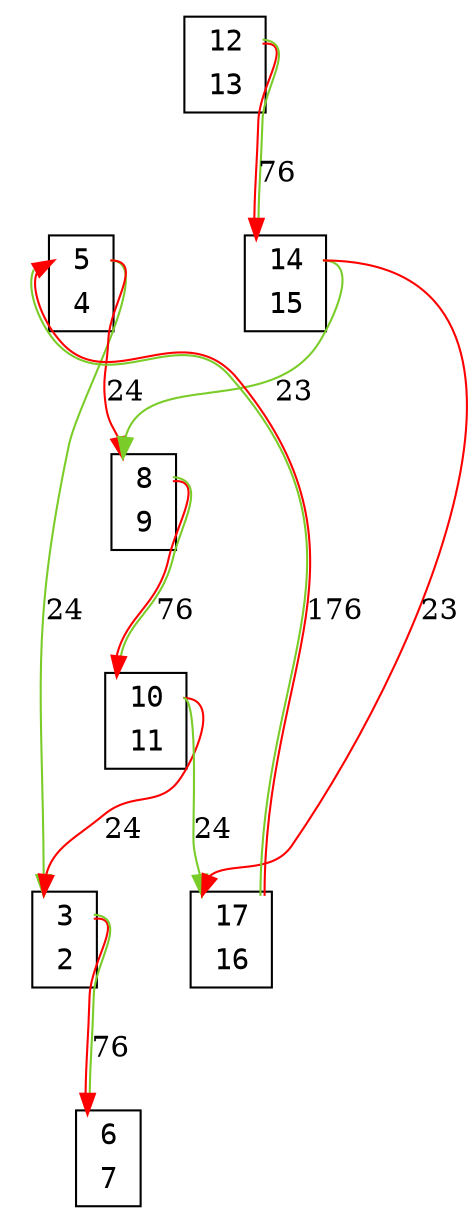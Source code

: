 digraph my_graph {
node[fontname=<Courier>,shape=<plaintext>]
vertex_0x7f3991816040_0x7f3991f1eee0[label=<<TABLE bgcolor = "white">
<TR><TD BORDER = "0" PORT = "port_0x7f3991816040_in"></TD><TD BORDER = "0" PORT = "port_">3</TD><TD BORDER = "0" PORT = "port_0x7f3991816040_out"></TD></TR>
<TR><TD BORDER = "0" PORT = "port_0x7f3991f1eee0_out"></TD><TD BORDER = "0" PORT = "port_">2</TD><TD BORDER = "0" PORT = "port_0x7f3991f1eee0_in"></TD></TR>
</TABLE>>,style=<filled>,color=<black>,fillcolor=<white>]
vertex_0x7f395cc16040_0x7f395cc16100[label=<<TABLE bgcolor = "white">
<TR><TD BORDER = "0" PORT = "port_0x7f395cc16040_in"></TD><TD BORDER = "0" PORT = "port_">5</TD><TD BORDER = "0" PORT = "port_0x7f395cc16040_out"></TD></TR>
<TR><TD BORDER = "0" PORT = "port_0x7f395cc16100_out"></TD><TD BORDER = "0" PORT = "port_">4</TD><TD BORDER = "0" PORT = "port_0x7f395cc16100_in"></TD></TR>
</TABLE>>,style=<filled>,color=<black>,fillcolor=<white>]
vertex_0x7f395c8160a0_0x7f3991f1ef10[label=<<TABLE bgcolor = "white">
<TR><TD BORDER = "0" PORT = "port_0x7f395c8160a0_in"></TD><TD BORDER = "0" PORT = "port_">6</TD><TD BORDER = "0" PORT = "port_0x7f395c8160a0_out"></TD></TR>
<TR><TD BORDER = "0" PORT = "port_0x7f3991f1ef10_out"></TD><TD BORDER = "0" PORT = "port_">7</TD><TD BORDER = "0" PORT = "port_0x7f3991f1ef10_in"></TD></TR>
</TABLE>>,style=<filled>,color=<black>,fillcolor=<white>]
vertex_0x7f39914160d0_0x7f39914161c0[label=<<TABLE bgcolor = "white">
<TR><TD BORDER = "0" PORT = "port_0x7f39914160d0_in"></TD><TD BORDER = "0" PORT = "port_">8</TD><TD BORDER = "0" PORT = "port_0x7f39914160d0_out"></TD></TR>
<TR><TD BORDER = "0" PORT = "port_0x7f39914161c0_out"></TD><TD BORDER = "0" PORT = "port_">9</TD><TD BORDER = "0" PORT = "port_0x7f39914161c0_in"></TD></TR>
</TABLE>>,style=<filled>,color=<black>,fillcolor=<white>]
vertex_0x7f3991fa72e0_0x7f3991fa7c70[label=<<TABLE bgcolor = "white">
<TR><TD BORDER = "0" PORT = "port_0x7f3991fa7c70_in"></TD><TD BORDER = "0" PORT = "port_">10</TD><TD BORDER = "0" PORT = "port_0x7f3991fa7c70_out"></TD></TR>
<TR><TD BORDER = "0" PORT = "port_0x7f3991fa72e0_out"></TD><TD BORDER = "0" PORT = "port_">11</TD><TD BORDER = "0" PORT = "port_0x7f3991fa72e0_in"></TD></TR>
</TABLE>>,style=<filled>,color=<black>,fillcolor=<white>]
vertex_0x7f3991f1ee20_0x7f3991fa7250[label=<<TABLE bgcolor = "white">
<TR><TD BORDER = "0" PORT = "port_0x7f3991fa7250_in"></TD><TD BORDER = "0" PORT = "port_">12</TD><TD BORDER = "0" PORT = "port_0x7f3991fa7250_out"></TD></TR>
<TR><TD BORDER = "0" PORT = "port_0x7f3991f1ee20_out"></TD><TD BORDER = "0" PORT = "port_">13</TD><TD BORDER = "0" PORT = "port_0x7f3991f1ee20_in"></TD></TR>
</TABLE>>,style=<filled>,color=<black>,fillcolor=<white>]
vertex_0x7f395d016130_0x7f3991816100[label=<<TABLE bgcolor = "white">
<TR><TD BORDER = "0" PORT = "port_0x7f395d016130_in"></TD><TD BORDER = "0" PORT = "port_">14</TD><TD BORDER = "0" PORT = "port_0x7f395d016130_out"></TD></TR>
<TR><TD BORDER = "0" PORT = "port_0x7f3991816100_out"></TD><TD BORDER = "0" PORT = "port_">15</TD><TD BORDER = "0" PORT = "port_0x7f3991816100_in"></TD></TR>
</TABLE>>,style=<filled>,color=<black>,fillcolor=<white>]
vertex_0x7f39918160a0_0x7f3991fa7430[label=<<TABLE bgcolor = "white">
<TR><TD BORDER = "0" PORT = "port_0x7f39918160a0_in"></TD><TD BORDER = "0" PORT = "port_">17</TD><TD BORDER = "0" PORT = "port_0x7f39918160a0_out"></TD></TR>
<TR><TD BORDER = "0" PORT = "port_0x7f3991fa7430_out"></TD><TD BORDER = "0" PORT = "port_">16</TD><TD BORDER = "0" PORT = "port_0x7f3991fa7430_in"></TD></TR>
</TABLE>>,style=<filled>,color=<black>,fillcolor=<white>]
vertex_0x7f395cc16040_0x7f395cc16100:port_0x7f395cc16040_out->vertex_0x7f3991816040_0x7f3991f1eee0:port_0x7f3991816040_in[label="24",len=<0>,K=<0>,color=<0.250 0.800 0.800>]
vertex_0x7f3991816040_0x7f3991f1eee0:port_0x7f3991816040_out->vertex_0x7f395c8160a0_0x7f3991f1ef10:port_0x7f395c8160a0_in[label="76",len=<0>,K=<0>,color=<0 1 1:0.250 0.800 0.800>]
vertex_0x7f39914160d0_0x7f39914161c0:port_0x7f39914160d0_out->vertex_0x7f3991fa72e0_0x7f3991fa7c70:port_0x7f3991fa7c70_in[label="76",len=<0>,K=<0>,color=<0 1 1:0.250 0.800 0.800>]
vertex_0x7f3991f1ee20_0x7f3991fa7250:port_0x7f3991fa7250_out->vertex_0x7f395d016130_0x7f3991816100:port_0x7f395d016130_in[label="76",len=<0>,K=<0>,color=<0 1 1:0.250 0.800 0.800>]
vertex_0x7f39918160a0_0x7f3991fa7430:port_0x7f39918160a0_out->vertex_0x7f395cc16040_0x7f395cc16100:port_0x7f395cc16040_in[label="176",len=<0>,K=<0>,color=<0 1 1:0.250 0.800 0.800>]
vertex_0x7f3991fa72e0_0x7f3991fa7c70:port_0x7f3991fa7c70_out->vertex_0x7f3991816040_0x7f3991f1eee0:port_0x7f3991816040_in[label="24",len=<0>,K=<0>,color=<0 1 1>]
vertex_0x7f395cc16040_0x7f395cc16100:port_0x7f395cc16040_out->vertex_0x7f39914160d0_0x7f39914161c0:port_0x7f39914160d0_in[label="24",len=<0>,K=<0>,color=<0 1 1>]
vertex_0x7f3991fa72e0_0x7f3991fa7c70:port_0x7f3991fa7c70_out->vertex_0x7f39918160a0_0x7f3991fa7430:port_0x7f39918160a0_in[label="24",len=<0>,K=<0>,color=<0.250 0.800 0.800>]
vertex_0x7f395d016130_0x7f3991816100:port_0x7f395d016130_out->vertex_0x7f39914160d0_0x7f39914161c0:port_0x7f39914160d0_in[label="23",len=<0>,K=<0>,color=<0.250 0.800 0.800>]
vertex_0x7f395d016130_0x7f3991816100:port_0x7f395d016130_out->vertex_0x7f39918160a0_0x7f3991fa7430:port_0x7f39918160a0_in[label="23",len=<0>,K=<0>,color=<0 1 1>]
}
